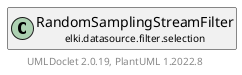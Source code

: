 @startuml
    remove .*\.(Instance|Par|Parameterizer|Factory)$
    set namespaceSeparator none
    hide empty fields
    hide empty methods

    class "<size:14>RandomSamplingStreamFilter.Par\n<size:10>elki.datasource.filter.selection" as elki.datasource.filter.selection.RandomSamplingStreamFilter.Par [[RandomSamplingStreamFilter.Par.html]] {
        {static} +PROB_ID: OptionID
        {static} +SEED_ID: OptionID
        #prob: double
        #rnd: RandomFactory
        +configure(Parameterization): void
        +make(): RandomSamplingStreamFilter
    }

    interface "<size:14>Parameterizer\n<size:10>elki.utilities.optionhandling" as elki.utilities.optionhandling.Parameterizer [[../../../utilities/optionhandling/Parameterizer.html]] {
        {abstract} +make(): Object
    }
    class "<size:14>RandomSamplingStreamFilter\n<size:10>elki.datasource.filter.selection" as elki.datasource.filter.selection.RandomSamplingStreamFilter [[RandomSamplingStreamFilter.html]]

    elki.utilities.optionhandling.Parameterizer <|.. elki.datasource.filter.selection.RandomSamplingStreamFilter.Par
    elki.datasource.filter.selection.RandomSamplingStreamFilter +-- elki.datasource.filter.selection.RandomSamplingStreamFilter.Par

    center footer UMLDoclet 2.0.19, PlantUML 1.2022.8
@enduml
